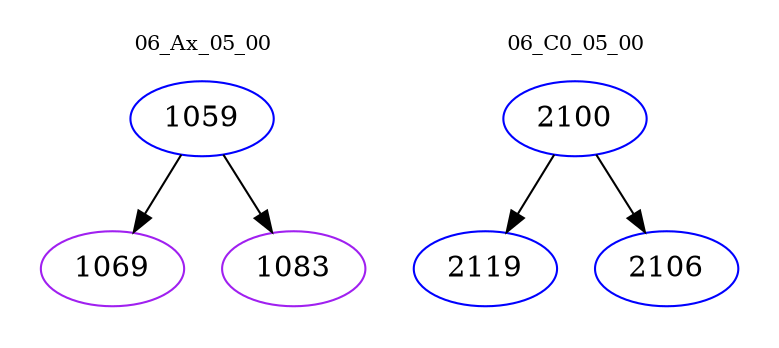 digraph{
subgraph cluster_0 {
color = white
label = "06_Ax_05_00";
fontsize=10;
T0_1059 [label="1059", color="blue"]
T0_1059 -> T0_1069 [color="black"]
T0_1069 [label="1069", color="purple"]
T0_1059 -> T0_1083 [color="black"]
T0_1083 [label="1083", color="purple"]
}
subgraph cluster_1 {
color = white
label = "06_C0_05_00";
fontsize=10;
T1_2100 [label="2100", color="blue"]
T1_2100 -> T1_2119 [color="black"]
T1_2119 [label="2119", color="blue"]
T1_2100 -> T1_2106 [color="black"]
T1_2106 [label="2106", color="blue"]
}
}
